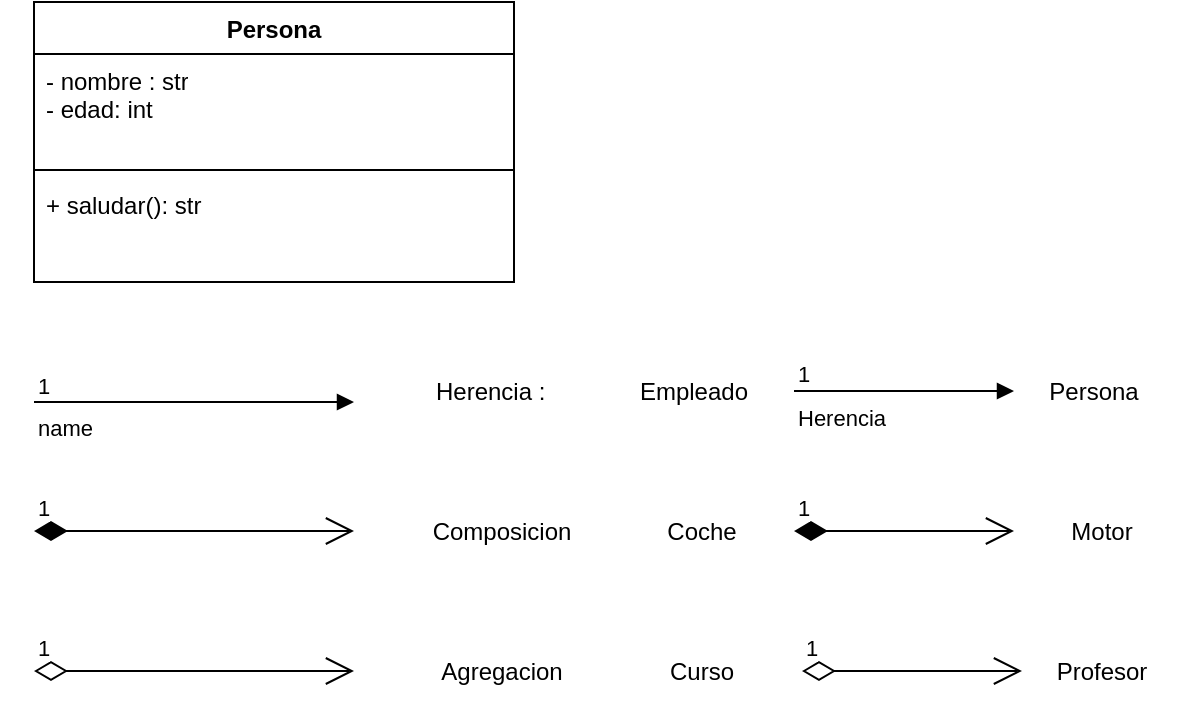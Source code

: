 <mxfile version="27.1.5">
  <diagram name="Página-1" id="sF0VXBXO3cYOoTbF5HmK">
    <mxGraphModel dx="1426" dy="777" grid="1" gridSize="10" guides="1" tooltips="1" connect="1" arrows="1" fold="1" page="1" pageScale="1" pageWidth="827" pageHeight="1169" math="0" shadow="0">
      <root>
        <mxCell id="0" />
        <mxCell id="1" parent="0" />
        <mxCell id="0Dm5EvszsIW7v5qMqg8m-1" value="Persona" style="swimlane;fontStyle=1;align=center;verticalAlign=top;childLayout=stackLayout;horizontal=1;startSize=26;horizontalStack=0;resizeParent=1;resizeParentMax=0;resizeLast=0;collapsible=1;marginBottom=0;whiteSpace=wrap;html=1;" vertex="1" parent="1">
          <mxGeometry x="30" y="30" width="240" height="140" as="geometry" />
        </mxCell>
        <mxCell id="0Dm5EvszsIW7v5qMqg8m-2" value="- nombre : str&lt;div&gt;- edad: int&lt;/div&gt;" style="text;strokeColor=none;fillColor=none;align=left;verticalAlign=top;spacingLeft=4;spacingRight=4;overflow=hidden;rotatable=0;points=[[0,0.5],[1,0.5]];portConstraint=eastwest;whiteSpace=wrap;html=1;" vertex="1" parent="0Dm5EvszsIW7v5qMqg8m-1">
          <mxGeometry y="26" width="240" height="54" as="geometry" />
        </mxCell>
        <mxCell id="0Dm5EvszsIW7v5qMqg8m-3" value="" style="line;strokeWidth=1;fillColor=none;align=left;verticalAlign=middle;spacingTop=-1;spacingLeft=3;spacingRight=3;rotatable=0;labelPosition=right;points=[];portConstraint=eastwest;strokeColor=inherit;" vertex="1" parent="0Dm5EvszsIW7v5qMqg8m-1">
          <mxGeometry y="80" width="240" height="8" as="geometry" />
        </mxCell>
        <mxCell id="0Dm5EvszsIW7v5qMqg8m-4" value="+ saludar(): str" style="text;strokeColor=none;fillColor=none;align=left;verticalAlign=top;spacingLeft=4;spacingRight=4;overflow=hidden;rotatable=0;points=[[0,0.5],[1,0.5]];portConstraint=eastwest;whiteSpace=wrap;html=1;" vertex="1" parent="0Dm5EvszsIW7v5qMqg8m-1">
          <mxGeometry y="88" width="240" height="52" as="geometry" />
        </mxCell>
        <mxCell id="0Dm5EvszsIW7v5qMqg8m-5" value="name" style="endArrow=block;endFill=1;html=1;edgeStyle=orthogonalEdgeStyle;align=left;verticalAlign=top;rounded=0;" edge="1" parent="1">
          <mxGeometry x="-1" relative="1" as="geometry">
            <mxPoint x="30" y="230" as="sourcePoint" />
            <mxPoint x="190" y="230" as="targetPoint" />
          </mxGeometry>
        </mxCell>
        <mxCell id="0Dm5EvszsIW7v5qMqg8m-6" value="1" style="edgeLabel;resizable=0;html=1;align=left;verticalAlign=bottom;" connectable="0" vertex="1" parent="0Dm5EvszsIW7v5qMqg8m-5">
          <mxGeometry x="-1" relative="1" as="geometry" />
        </mxCell>
        <mxCell id="0Dm5EvszsIW7v5qMqg8m-7" value="Herencia :&amp;nbsp;" style="text;html=1;align=center;verticalAlign=middle;whiteSpace=wrap;rounded=0;" vertex="1" parent="1">
          <mxGeometry x="220" y="210" width="80" height="30" as="geometry" />
        </mxCell>
        <mxCell id="0Dm5EvszsIW7v5qMqg8m-8" value="Empleado" style="text;html=1;align=center;verticalAlign=middle;whiteSpace=wrap;rounded=0;" vertex="1" parent="1">
          <mxGeometry x="320" y="210" width="80" height="30" as="geometry" />
        </mxCell>
        <mxCell id="0Dm5EvszsIW7v5qMqg8m-9" value="Persona" style="text;html=1;align=center;verticalAlign=middle;whiteSpace=wrap;rounded=0;" vertex="1" parent="1">
          <mxGeometry x="520" y="210" width="80" height="30" as="geometry" />
        </mxCell>
        <mxCell id="0Dm5EvszsIW7v5qMqg8m-10" value="Herencia" style="endArrow=block;endFill=1;html=1;edgeStyle=orthogonalEdgeStyle;align=left;verticalAlign=top;rounded=0;" edge="1" parent="1">
          <mxGeometry x="-1" relative="1" as="geometry">
            <mxPoint x="410" y="224.5" as="sourcePoint" />
            <mxPoint x="520" y="224.5" as="targetPoint" />
          </mxGeometry>
        </mxCell>
        <mxCell id="0Dm5EvszsIW7v5qMqg8m-11" value="1" style="edgeLabel;resizable=0;html=1;align=left;verticalAlign=bottom;" connectable="0" vertex="1" parent="0Dm5EvszsIW7v5qMqg8m-10">
          <mxGeometry x="-1" relative="1" as="geometry" />
        </mxCell>
        <mxCell id="0Dm5EvszsIW7v5qMqg8m-12" value="Composicion" style="text;html=1;align=center;verticalAlign=middle;whiteSpace=wrap;rounded=0;" vertex="1" parent="1">
          <mxGeometry x="224" y="280" width="80" height="30" as="geometry" />
        </mxCell>
        <mxCell id="0Dm5EvszsIW7v5qMqg8m-13" value="Coche" style="text;html=1;align=center;verticalAlign=middle;whiteSpace=wrap;rounded=0;" vertex="1" parent="1">
          <mxGeometry x="324" y="280" width="80" height="30" as="geometry" />
        </mxCell>
        <mxCell id="0Dm5EvszsIW7v5qMqg8m-14" value="Motor" style="text;html=1;align=center;verticalAlign=middle;whiteSpace=wrap;rounded=0;" vertex="1" parent="1">
          <mxGeometry x="524" y="280" width="80" height="30" as="geometry" />
        </mxCell>
        <mxCell id="0Dm5EvszsIW7v5qMqg8m-17" value="1" style="endArrow=open;html=1;endSize=12;startArrow=diamondThin;startSize=14;startFill=1;edgeStyle=orthogonalEdgeStyle;align=left;verticalAlign=bottom;rounded=0;" edge="1" parent="1">
          <mxGeometry x="-1" y="3" relative="1" as="geometry">
            <mxPoint x="30" y="294.5" as="sourcePoint" />
            <mxPoint x="190" y="294.5" as="targetPoint" />
          </mxGeometry>
        </mxCell>
        <mxCell id="0Dm5EvszsIW7v5qMqg8m-18" value="1" style="endArrow=open;html=1;endSize=12;startArrow=diamondThin;startSize=14;startFill=1;edgeStyle=orthogonalEdgeStyle;align=left;verticalAlign=bottom;rounded=0;" edge="1" parent="1">
          <mxGeometry x="-1" y="3" relative="1" as="geometry">
            <mxPoint x="410" y="294.5" as="sourcePoint" />
            <mxPoint x="520" y="294.5" as="targetPoint" />
          </mxGeometry>
        </mxCell>
        <mxCell id="0Dm5EvszsIW7v5qMqg8m-19" value="Agregacion" style="text;html=1;align=center;verticalAlign=middle;whiteSpace=wrap;rounded=0;" vertex="1" parent="1">
          <mxGeometry x="224" y="350" width="80" height="30" as="geometry" />
        </mxCell>
        <mxCell id="0Dm5EvszsIW7v5qMqg8m-20" value="Curso" style="text;html=1;align=center;verticalAlign=middle;whiteSpace=wrap;rounded=0;" vertex="1" parent="1">
          <mxGeometry x="324" y="350" width="80" height="30" as="geometry" />
        </mxCell>
        <mxCell id="0Dm5EvszsIW7v5qMqg8m-21" value="Profesor" style="text;html=1;align=center;verticalAlign=middle;whiteSpace=wrap;rounded=0;" vertex="1" parent="1">
          <mxGeometry x="524" y="350" width="80" height="30" as="geometry" />
        </mxCell>
        <mxCell id="0Dm5EvszsIW7v5qMqg8m-22" value="1" style="endArrow=open;html=1;endSize=12;startArrow=diamondThin;startSize=14;startFill=0;edgeStyle=orthogonalEdgeStyle;align=left;verticalAlign=bottom;rounded=0;" edge="1" parent="1">
          <mxGeometry x="-1" y="3" relative="1" as="geometry">
            <mxPoint x="30" y="364.5" as="sourcePoint" />
            <mxPoint x="190" y="364.5" as="targetPoint" />
          </mxGeometry>
        </mxCell>
        <mxCell id="0Dm5EvszsIW7v5qMqg8m-23" value="1" style="endArrow=open;html=1;endSize=12;startArrow=diamondThin;startSize=14;startFill=0;edgeStyle=orthogonalEdgeStyle;align=left;verticalAlign=bottom;rounded=0;" edge="1" parent="1">
          <mxGeometry x="-1" y="3" relative="1" as="geometry">
            <mxPoint x="414" y="364.5" as="sourcePoint" />
            <mxPoint x="524" y="364.5" as="targetPoint" />
          </mxGeometry>
        </mxCell>
      </root>
    </mxGraphModel>
  </diagram>
</mxfile>
